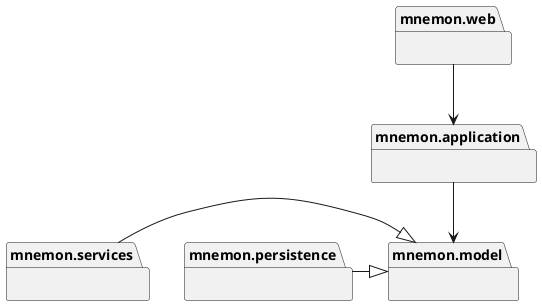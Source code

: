 @startuml
package mnemon.application as APP {
}
package mnemon.model as MODEL {
}
package mnemon.persistence as DB {
}
package mnemon.services as SRV {
}
package mnemon.web as WEB {
}

WEB --> APP
APP --> MODEL
SRV -|> MODEL
DB -|> MODEL

@enduml